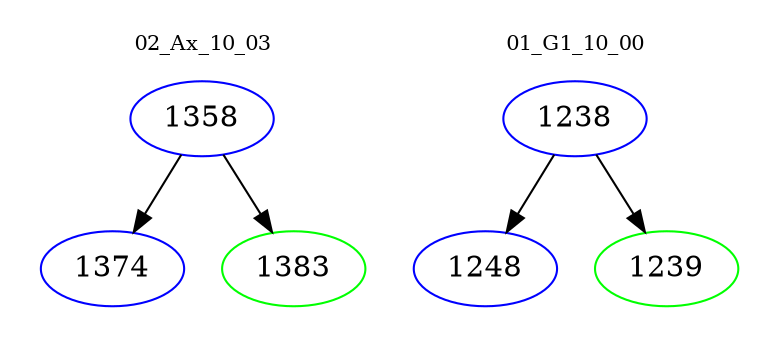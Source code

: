 digraph{
subgraph cluster_0 {
color = white
label = "02_Ax_10_03";
fontsize=10;
T0_1358 [label="1358", color="blue"]
T0_1358 -> T0_1374 [color="black"]
T0_1374 [label="1374", color="blue"]
T0_1358 -> T0_1383 [color="black"]
T0_1383 [label="1383", color="green"]
}
subgraph cluster_1 {
color = white
label = "01_G1_10_00";
fontsize=10;
T1_1238 [label="1238", color="blue"]
T1_1238 -> T1_1248 [color="black"]
T1_1248 [label="1248", color="blue"]
T1_1238 -> T1_1239 [color="black"]
T1_1239 [label="1239", color="green"]
}
}
